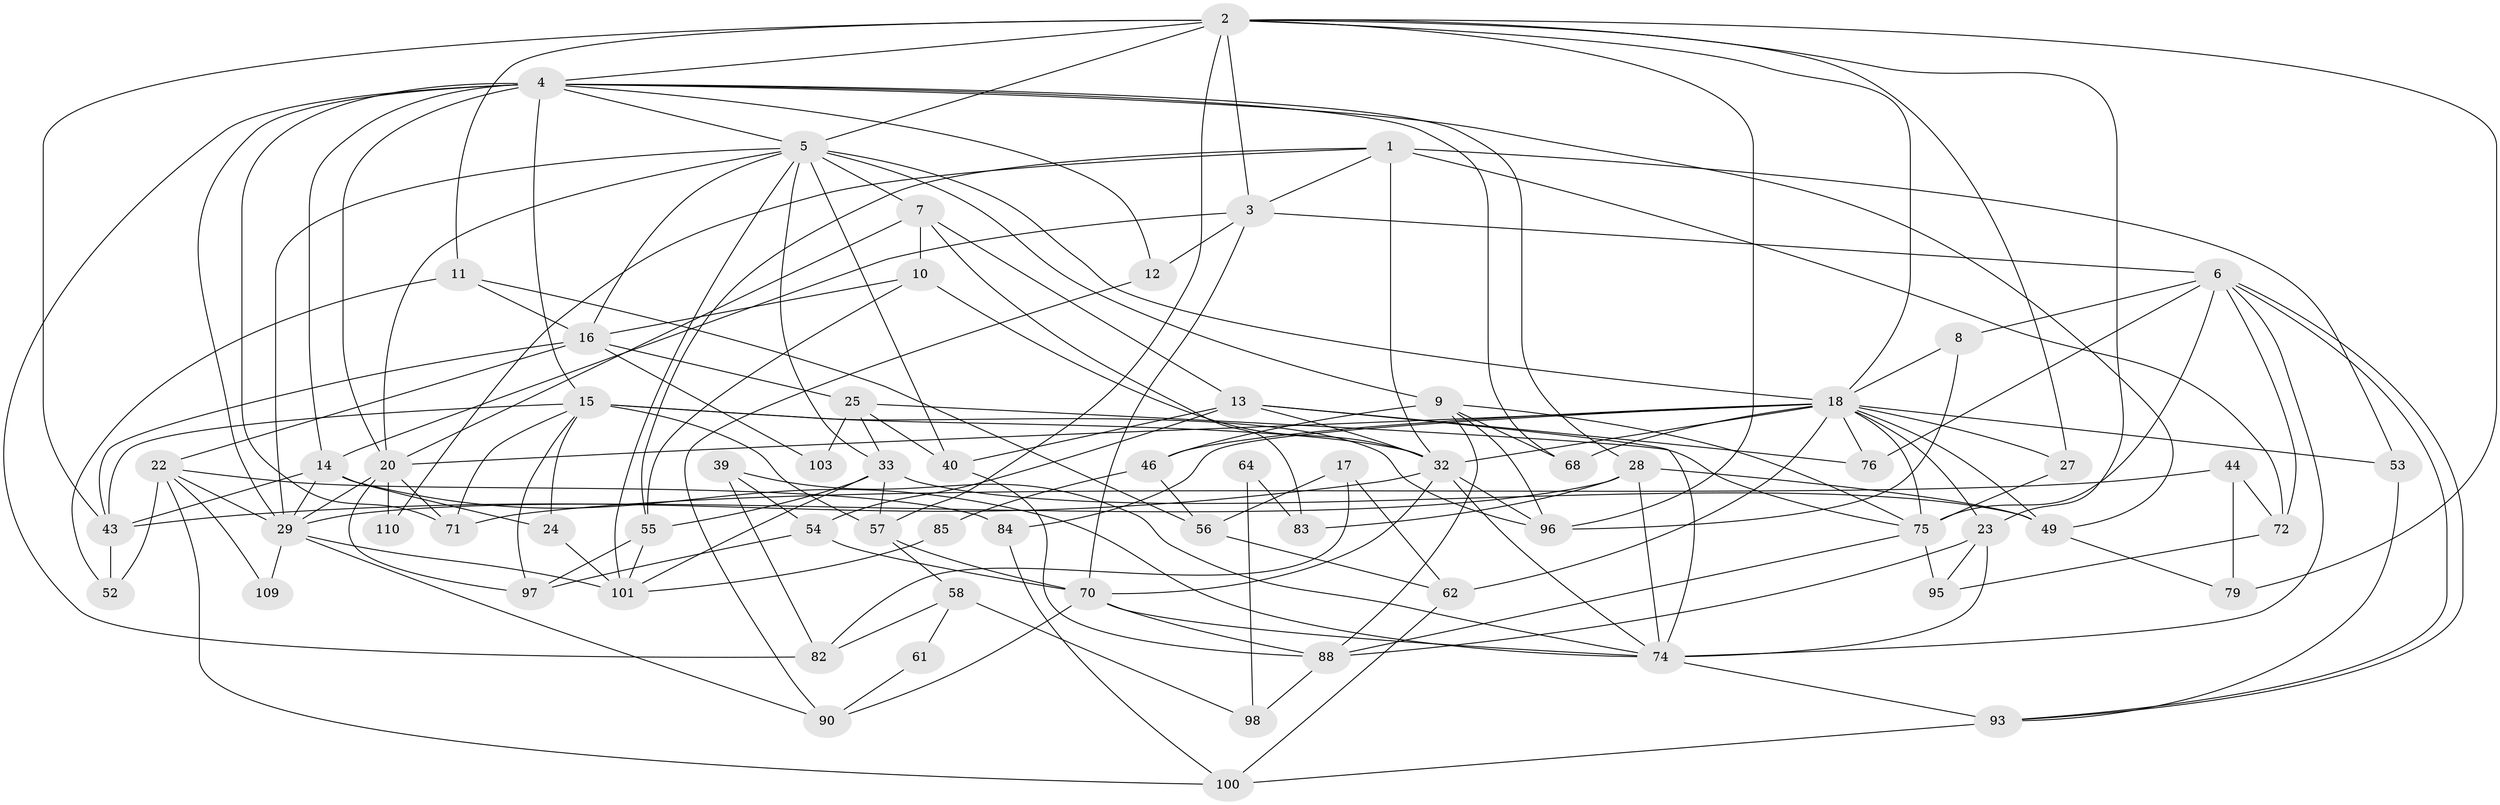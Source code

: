 // original degree distribution, {2: 0.13157894736842105, 6: 0.08771929824561403, 3: 0.2543859649122807, 7: 0.043859649122807015, 4: 0.2982456140350877, 5: 0.17543859649122806, 8: 0.008771929824561403}
// Generated by graph-tools (version 1.1) at 2025/18/03/04/25 18:18:36]
// undirected, 68 vertices, 171 edges
graph export_dot {
graph [start="1"]
  node [color=gray90,style=filled];
  1 [super="+59"];
  2 [super="+37+60"];
  3 [super="+63"];
  4 [super="+48+47"];
  5 [super="+35+31+45"];
  6 [super="+107"];
  7 [super="+38"];
  8 [super="+19"];
  9 [super="+104"];
  10;
  11;
  12;
  13 [super="+42"];
  14 [super="+91"];
  15 [super="+21"];
  16 [super="+106+50"];
  17;
  18 [super="+80+30"];
  20 [super="+41+26"];
  22;
  23 [super="+34"];
  24;
  25;
  27;
  28 [super="+65+66"];
  29 [super="+69+73+102"];
  32 [super="+36+77+67"];
  33 [super="+51"];
  39;
  40 [super="+89"];
  43 [super="+87"];
  44;
  46;
  49 [super="+81"];
  52 [super="+78"];
  53 [super="+94"];
  54;
  55;
  56;
  57;
  58;
  61;
  62;
  64;
  68;
  70 [super="+99+92"];
  71 [super="+86"];
  72;
  74 [super="+108+105"];
  75 [super="+111"];
  76;
  79;
  82;
  83;
  84;
  85;
  88;
  90;
  93;
  95;
  96;
  97;
  98;
  100;
  101;
  103;
  109;
  110;
  1 -- 53 [weight=2];
  1 -- 32;
  1 -- 3;
  1 -- 55;
  1 -- 72;
  1 -- 110;
  2 -- 57;
  2 -- 79;
  2 -- 96;
  2 -- 18;
  2 -- 43;
  2 -- 4;
  2 -- 5 [weight=2];
  2 -- 23;
  2 -- 27;
  2 -- 11;
  2 -- 3;
  3 -- 6;
  3 -- 70;
  3 -- 12;
  3 -- 14;
  4 -- 68;
  4 -- 28;
  4 -- 82;
  4 -- 71;
  4 -- 14;
  4 -- 5;
  4 -- 20;
  4 -- 12;
  4 -- 29 [weight=2];
  4 -- 49;
  4 -- 15;
  5 -- 101;
  5 -- 16;
  5 -- 33;
  5 -- 7;
  5 -- 40 [weight=2];
  5 -- 29;
  5 -- 20;
  5 -- 9;
  5 -- 18;
  6 -- 74;
  6 -- 93;
  6 -- 93;
  6 -- 72;
  6 -- 75 [weight=2];
  6 -- 76;
  6 -- 8;
  7 -- 83;
  7 -- 10;
  7 -- 13;
  7 -- 20;
  8 -- 96;
  8 -- 18;
  9 -- 96;
  9 -- 88;
  9 -- 68;
  9 -- 75;
  9 -- 46;
  10 -- 55;
  10 -- 16;
  10 -- 32;
  11 -- 52;
  11 -- 56;
  11 -- 16;
  12 -- 90;
  13 -- 74;
  13 -- 32;
  13 -- 54;
  13 -- 40;
  13 -- 76;
  14 -- 24;
  14 -- 43;
  14 -- 29;
  14 -- 74;
  15 -- 57;
  15 -- 96;
  15 -- 97;
  15 -- 71;
  15 -- 24;
  15 -- 43;
  15 -- 32;
  16 -- 25 [weight=3];
  16 -- 43;
  16 -- 22;
  16 -- 103;
  17 -- 82;
  17 -- 56;
  17 -- 62;
  18 -- 84;
  18 -- 68 [weight=2];
  18 -- 76;
  18 -- 49;
  18 -- 53;
  18 -- 75;
  18 -- 46;
  18 -- 20;
  18 -- 23;
  18 -- 27;
  18 -- 62;
  18 -- 32;
  20 -- 110;
  20 -- 71;
  20 -- 97;
  20 -- 29;
  22 -- 100;
  22 -- 84;
  22 -- 109;
  22 -- 29;
  22 -- 52;
  23 -- 95;
  23 -- 88;
  23 -- 74;
  24 -- 101;
  25 -- 75;
  25 -- 103;
  25 -- 33;
  25 -- 40;
  27 -- 75;
  28 -- 49;
  28 -- 83;
  28 -- 29;
  28 -- 74;
  29 -- 90;
  29 -- 101;
  29 -- 109;
  32 -- 96;
  32 -- 74;
  32 -- 70;
  32 -- 43;
  33 -- 55;
  33 -- 57;
  33 -- 101;
  33 -- 49;
  39 -- 54;
  39 -- 82;
  39 -- 74;
  40 -- 88;
  43 -- 52 [weight=2];
  44 -- 79;
  44 -- 72;
  44 -- 71;
  46 -- 56;
  46 -- 85;
  49 -- 79;
  53 -- 93;
  54 -- 97;
  54 -- 70;
  55 -- 97;
  55 -- 101;
  56 -- 62;
  57 -- 58;
  57 -- 70;
  58 -- 82;
  58 -- 61;
  58 -- 98;
  61 -- 90;
  62 -- 100;
  64 -- 98;
  64 -- 83;
  70 -- 90;
  70 -- 88;
  70 -- 74;
  72 -- 95;
  74 -- 93 [weight=2];
  75 -- 95;
  75 -- 88;
  84 -- 100;
  85 -- 101;
  88 -- 98;
  93 -- 100;
}
